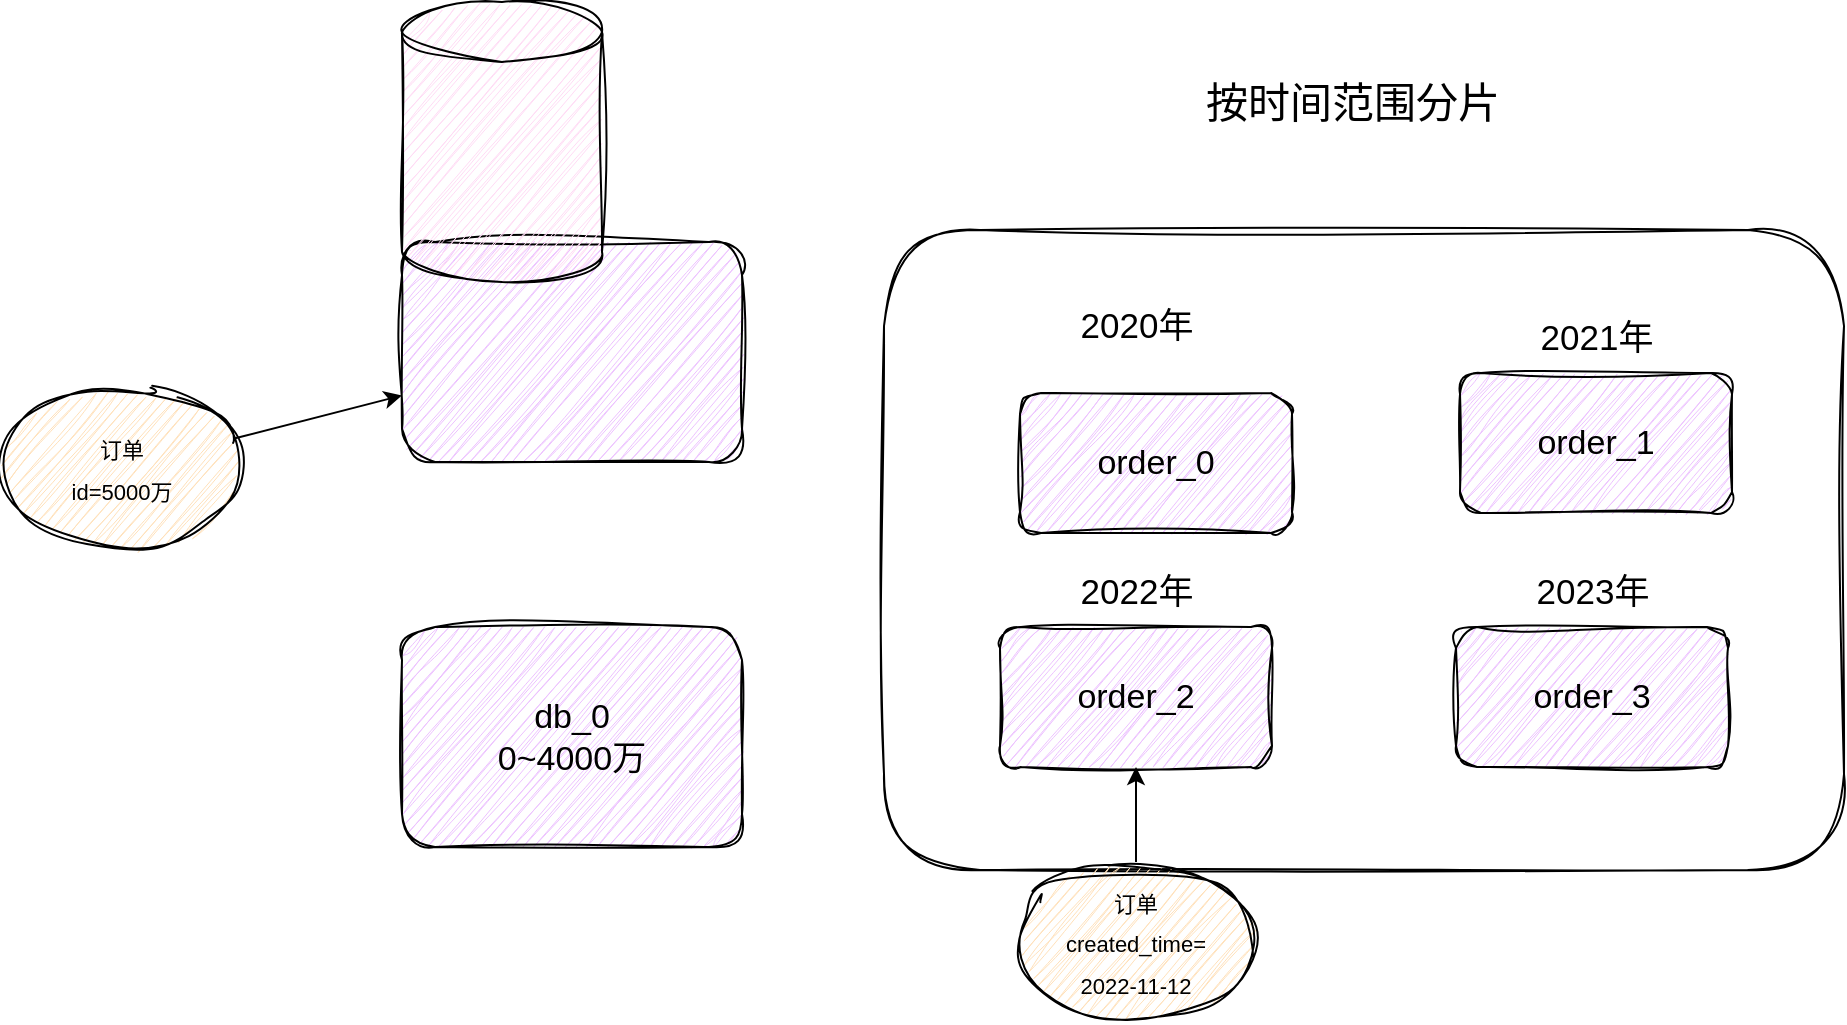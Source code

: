 <mxfile>
    <diagram id="v9TVZ-JC40ygtIh2hFDl" name="Page-1">
        <mxGraphModel dx="884" dy="1065" grid="1" gridSize="10" guides="1" tooltips="1" connect="1" arrows="1" fold="1" page="1" pageScale="1" pageWidth="827" pageHeight="1169" math="0" shadow="0">
            <root>
                <mxCell id="0"/>
                <mxCell id="1" parent="0"/>
                <mxCell id="3" value="" style="rounded=1;whiteSpace=wrap;html=1;shadow=0;glass=0;sketch=1;jiggle=2;fillStyle=hachure;curveFitting=1;strokeColor=default;fontFamily=Helvetica;fontSize=12;fontColor=default;fillColor=none;" parent="1" vertex="1">
                    <mxGeometry x="501" y="264" width="480" height="320" as="geometry"/>
                </mxCell>
                <mxCell id="2" value="&lt;span style=&quot;font-size: 17px;&quot;&gt;&lt;br&gt;&lt;/span&gt;" style="rounded=1;whiteSpace=wrap;html=1;fillStyle=hachure;fillColor=#EDC2FF;sketch=1;curveFitting=1;jiggle=2;glass=0;shadow=0;" parent="1" vertex="1">
                    <mxGeometry x="260" y="270" width="170" height="110" as="geometry"/>
                </mxCell>
                <mxCell id="4" value="&lt;font style=&quot;font-size: 17px;&quot;&gt;order_1&lt;/font&gt;" style="rounded=1;whiteSpace=wrap;html=1;fillStyle=hachure;fillColor=#EDC2FF;sketch=1;curveFitting=1;jiggle=2;glass=0;shadow=0;" parent="1" vertex="1">
                    <mxGeometry x="789" y="335.5" width="136" height="70" as="geometry"/>
                </mxCell>
                <mxCell id="5" value="&lt;font style=&quot;font-size: 17px;&quot;&gt;order_2&lt;/font&gt;" style="rounded=1;whiteSpace=wrap;html=1;fillStyle=hachure;fillColor=#EDC2FF;sketch=1;curveFitting=1;jiggle=2;glass=0;shadow=0;" parent="1" vertex="1">
                    <mxGeometry x="559" y="462.5" width="136" height="70" as="geometry"/>
                </mxCell>
                <mxCell id="6" value="&lt;font style=&quot;font-size: 17px;&quot;&gt;order_3&lt;/font&gt;" style="rounded=1;whiteSpace=wrap;html=1;fillStyle=hachure;fillColor=#EDC2FF;sketch=1;curveFitting=1;jiggle=2;glass=0;shadow=0;" parent="1" vertex="1">
                    <mxGeometry x="787" y="462.5" width="136" height="70" as="geometry"/>
                </mxCell>
                <mxCell id="16" style="edgeStyle=none;hachureGap=4;html=1;fontFamily=Helvetica;fontSource=https%3A%2F%2Ffonts.googleapis.com%2Fcss%3Ffamily%3DArchitects%2BDaughter;fontSize=21;fontColor=default;" parent="1" source="7" target="2" edge="1">
                    <mxGeometry relative="1" as="geometry"/>
                </mxCell>
                <mxCell id="7" value="&lt;font style=&quot;font-size: 11px;&quot;&gt;订单&lt;br&gt;id=5000万&lt;/font&gt;" style="ellipse;whiteSpace=wrap;html=1;rounded=1;shadow=0;glass=0;sketch=1;jiggle=2;fillStyle=hachure;curveFitting=1;strokeColor=default;fontFamily=Helvetica;fontSize=17;fontColor=default;fillColor=#FFE1BA;" parent="1" vertex="1">
                    <mxGeometry x="60" y="342.5" width="120" height="80" as="geometry"/>
                </mxCell>
                <mxCell id="8" value="&lt;font style=&quot;font-size: 21px;&quot;&gt;按时间范围分片&lt;/font&gt;" style="text;html=1;align=center;verticalAlign=middle;resizable=0;points=[];autosize=1;strokeColor=none;fillColor=none;fontSize=11;fontFamily=Helvetica;fontColor=default;sketch=1;hachureGap=4;jiggle=2;curveFitting=1;fontSource=https%3A%2F%2Ffonts.googleapis.com%2Fcss%3Ffamily%3DArchitects%2BDaughter;" parent="1" vertex="1">
                    <mxGeometry x="650" y="180" width="170" height="40" as="geometry"/>
                </mxCell>
                <mxCell id="9" value="&lt;span style=&quot;font-size: 17.5px;&quot;&gt;2020年&lt;/span&gt;" style="text;html=1;align=center;verticalAlign=middle;resizable=0;points=[];autosize=1;strokeColor=none;fillColor=none;fontSize=21;fontFamily=Helvetica;fontColor=default;sketch=1;hachureGap=4;jiggle=2;curveFitting=1;fontSource=https%3A%2F%2Ffonts.googleapis.com%2Fcss%3Ffamily%3DArchitects%2BDaughter;" parent="1" vertex="1">
                    <mxGeometry x="587" y="290" width="80" height="40" as="geometry"/>
                </mxCell>
                <mxCell id="10" value="&lt;span style=&quot;font-size: 17.5px;&quot;&gt;2021年&lt;/span&gt;" style="text;html=1;align=center;verticalAlign=middle;resizable=0;points=[];autosize=1;strokeColor=none;fillColor=none;fontSize=21;fontFamily=Helvetica;fontColor=default;sketch=1;hachureGap=4;jiggle=2;curveFitting=1;fontSource=https%3A%2F%2Ffonts.googleapis.com%2Fcss%3Ffamily%3DArchitects%2BDaughter;" parent="1" vertex="1">
                    <mxGeometry x="817" y="295.5" width="80" height="40" as="geometry"/>
                </mxCell>
                <mxCell id="11" value="&lt;span style=&quot;font-size: 17.5px;&quot;&gt;2022年&lt;/span&gt;" style="text;html=1;align=center;verticalAlign=middle;resizable=0;points=[];autosize=1;strokeColor=none;fillColor=none;fontSize=21;fontFamily=Helvetica;fontColor=default;sketch=1;hachureGap=4;jiggle=2;curveFitting=1;fontSource=https%3A%2F%2Ffonts.googleapis.com%2Fcss%3Ffamily%3DArchitects%2BDaughter;" parent="1" vertex="1">
                    <mxGeometry x="587" y="422.5" width="80" height="40" as="geometry"/>
                </mxCell>
                <mxCell id="12" value="&lt;span style=&quot;font-size: 17.5px;&quot;&gt;2023年&lt;/span&gt;" style="text;html=1;align=center;verticalAlign=middle;resizable=0;points=[];autosize=1;strokeColor=none;fillColor=none;fontSize=21;fontFamily=Helvetica;fontColor=default;sketch=1;hachureGap=4;jiggle=2;curveFitting=1;fontSource=https%3A%2F%2Ffonts.googleapis.com%2Fcss%3Ffamily%3DArchitects%2BDaughter;" parent="1" vertex="1">
                    <mxGeometry x="815" y="422.5" width="80" height="40" as="geometry"/>
                </mxCell>
                <mxCell id="14" style="edgeStyle=none;hachureGap=4;html=1;fontFamily=Helvetica;fontSource=https%3A%2F%2Ffonts.googleapis.com%2Fcss%3Ffamily%3DArchitects%2BDaughter;fontSize=21;fontColor=default;" parent="1" source="13" target="5" edge="1">
                    <mxGeometry relative="1" as="geometry"/>
                </mxCell>
                <mxCell id="13" value="&lt;font style=&quot;font-size: 11px;&quot;&gt;订单&lt;br&gt;created_time=&lt;br&gt;2022-11-12&lt;/font&gt;" style="ellipse;whiteSpace=wrap;html=1;rounded=1;shadow=0;glass=0;sketch=1;jiggle=2;fillStyle=hachure;curveFitting=1;strokeColor=default;fontFamily=Helvetica;fontSize=17;fontColor=default;fillColor=#FFE1BA;" parent="1" vertex="1">
                    <mxGeometry x="567" y="580" width="120" height="80" as="geometry"/>
                </mxCell>
                <mxCell id="17" value="&lt;font style=&quot;font-size: 17px;&quot;&gt;order_0&lt;/font&gt;" style="rounded=1;whiteSpace=wrap;html=1;fillStyle=hachure;fillColor=#EDC2FF;sketch=1;curveFitting=1;jiggle=2;glass=0;shadow=0;" vertex="1" parent="1">
                    <mxGeometry x="569" y="345.5" width="136" height="70" as="geometry"/>
                </mxCell>
                <mxCell id="18" value="&lt;span style=&quot;font-size: 17px;&quot;&gt;db_0&lt;br&gt;0~4000万&lt;br&gt;&lt;/span&gt;" style="rounded=1;whiteSpace=wrap;html=1;fillStyle=hachure;fillColor=#EDC2FF;sketch=1;curveFitting=1;jiggle=2;glass=0;shadow=0;" vertex="1" parent="1">
                    <mxGeometry x="260" y="462.5" width="170" height="110" as="geometry"/>
                </mxCell>
                <mxCell id="19" value="" style="shape=cylinder3;whiteSpace=wrap;html=1;boundedLbl=1;backgroundOutline=1;size=15;sketch=1;hachureGap=4;jiggle=2;curveFitting=1;fontFamily=Architects Daughter;fontSource=https%3A%2F%2Ffonts.googleapis.com%2Fcss%3Ffamily%3DArchitects%2BDaughter;fontSize=20;fillStyle=hachure;fillColor=#FFDBF5;" vertex="1" parent="1">
                    <mxGeometry x="260" y="150" width="100" height="140" as="geometry"/>
                </mxCell>
            </root>
        </mxGraphModel>
    </diagram>
</mxfile>